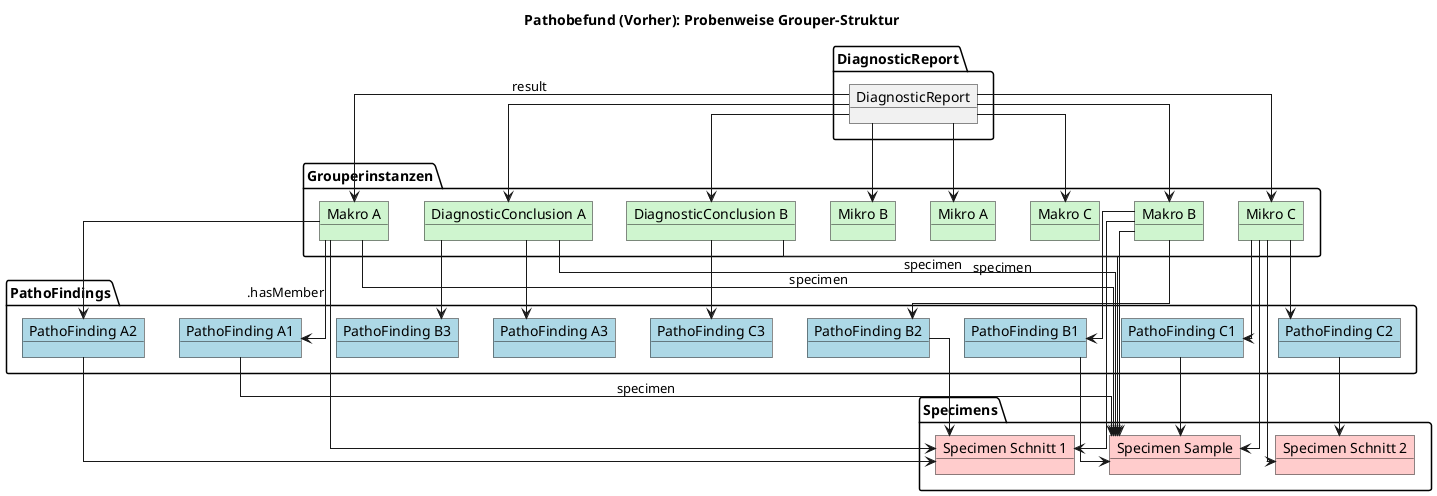 @startuml
title Pathobefund (Vorher): Probenweise Grouper-Struktur

skinparam linetype ortho

package "DiagnosticReport" {
  object "DiagnosticReport" as Report
}

package "Specimens" {
  object "Specimen Sample" as Sample #FFCCCC
  object "Specimen Schnitt 1" as Schnitt1 #FFCCCC
  object "Specimen Schnitt 2" as Schnitt2 #FFCCCC
}

package "PathoFindings"{
  object "PathoFinding A1" as A1 #LightBlue
  object "PathoFinding A2" as A2 #LightBlue
  object "PathoFinding A3" as A3 #LightBlue
  object "PathoFinding B1" as B1 #LightBlue
  object "PathoFinding B2" as B2 #LightBlue
  object "PathoFinding B3" as B3 #LightBlue
  object "PathoFinding C1" as C1 #LightBlue
  object "PathoFinding C2" as C2 #LightBlue
  object "PathoFinding C3" as C3 #LightBlue
}

package "Grouperinstanzen" {
  object "Makro A" as MakroA #CFF5CF
  object "Makro B" as MakroB #CFF5CF
  object "Makro C" as MakroC #CFF5CF
  object "Mikro A" as MikroA #CFF5CF
  object "Mikro B" as MikroB #CFF5CF
  object "Mikro C" as MikroC #CFF5CF
  object "DiagnosticConclusion A" as ConclusionA #CFF5CF
  object "DiagnosticConclusion B" as ConclusionB #CFF5CF

}

' Verbindungen
Report --> MakroA : result
Report --> MakroB
Report --> MakroC
Report --> MikroA
Report --> MikroB
Report --> MikroC
Report --> ConclusionA
Report --> ConclusionB

MakroA --> A1 : .hasMember
MakroB --> B1
MikroC --> C1

MakroA --> A2
MakroB --> B2
MikroC --> C2

ConclusionA --> A3
ConclusionA --> B3
ConclusionB --> C3

A1 --> Sample : specimen
A2 --> Schnitt1

B1 --> Sample
B2 --> Schnitt1

C1 --> Sample
C2 --> Schnitt2


MakroA --> Sample : specimen
MakroA --> Schnitt1

MakroB --> Sample
MakroB --> Schnitt1

MikroC --> Sample
MikroC --> Schnitt2

ConclusionA --> Sample : specimen
ConclusionB --> Sample : specimen

@enduml
